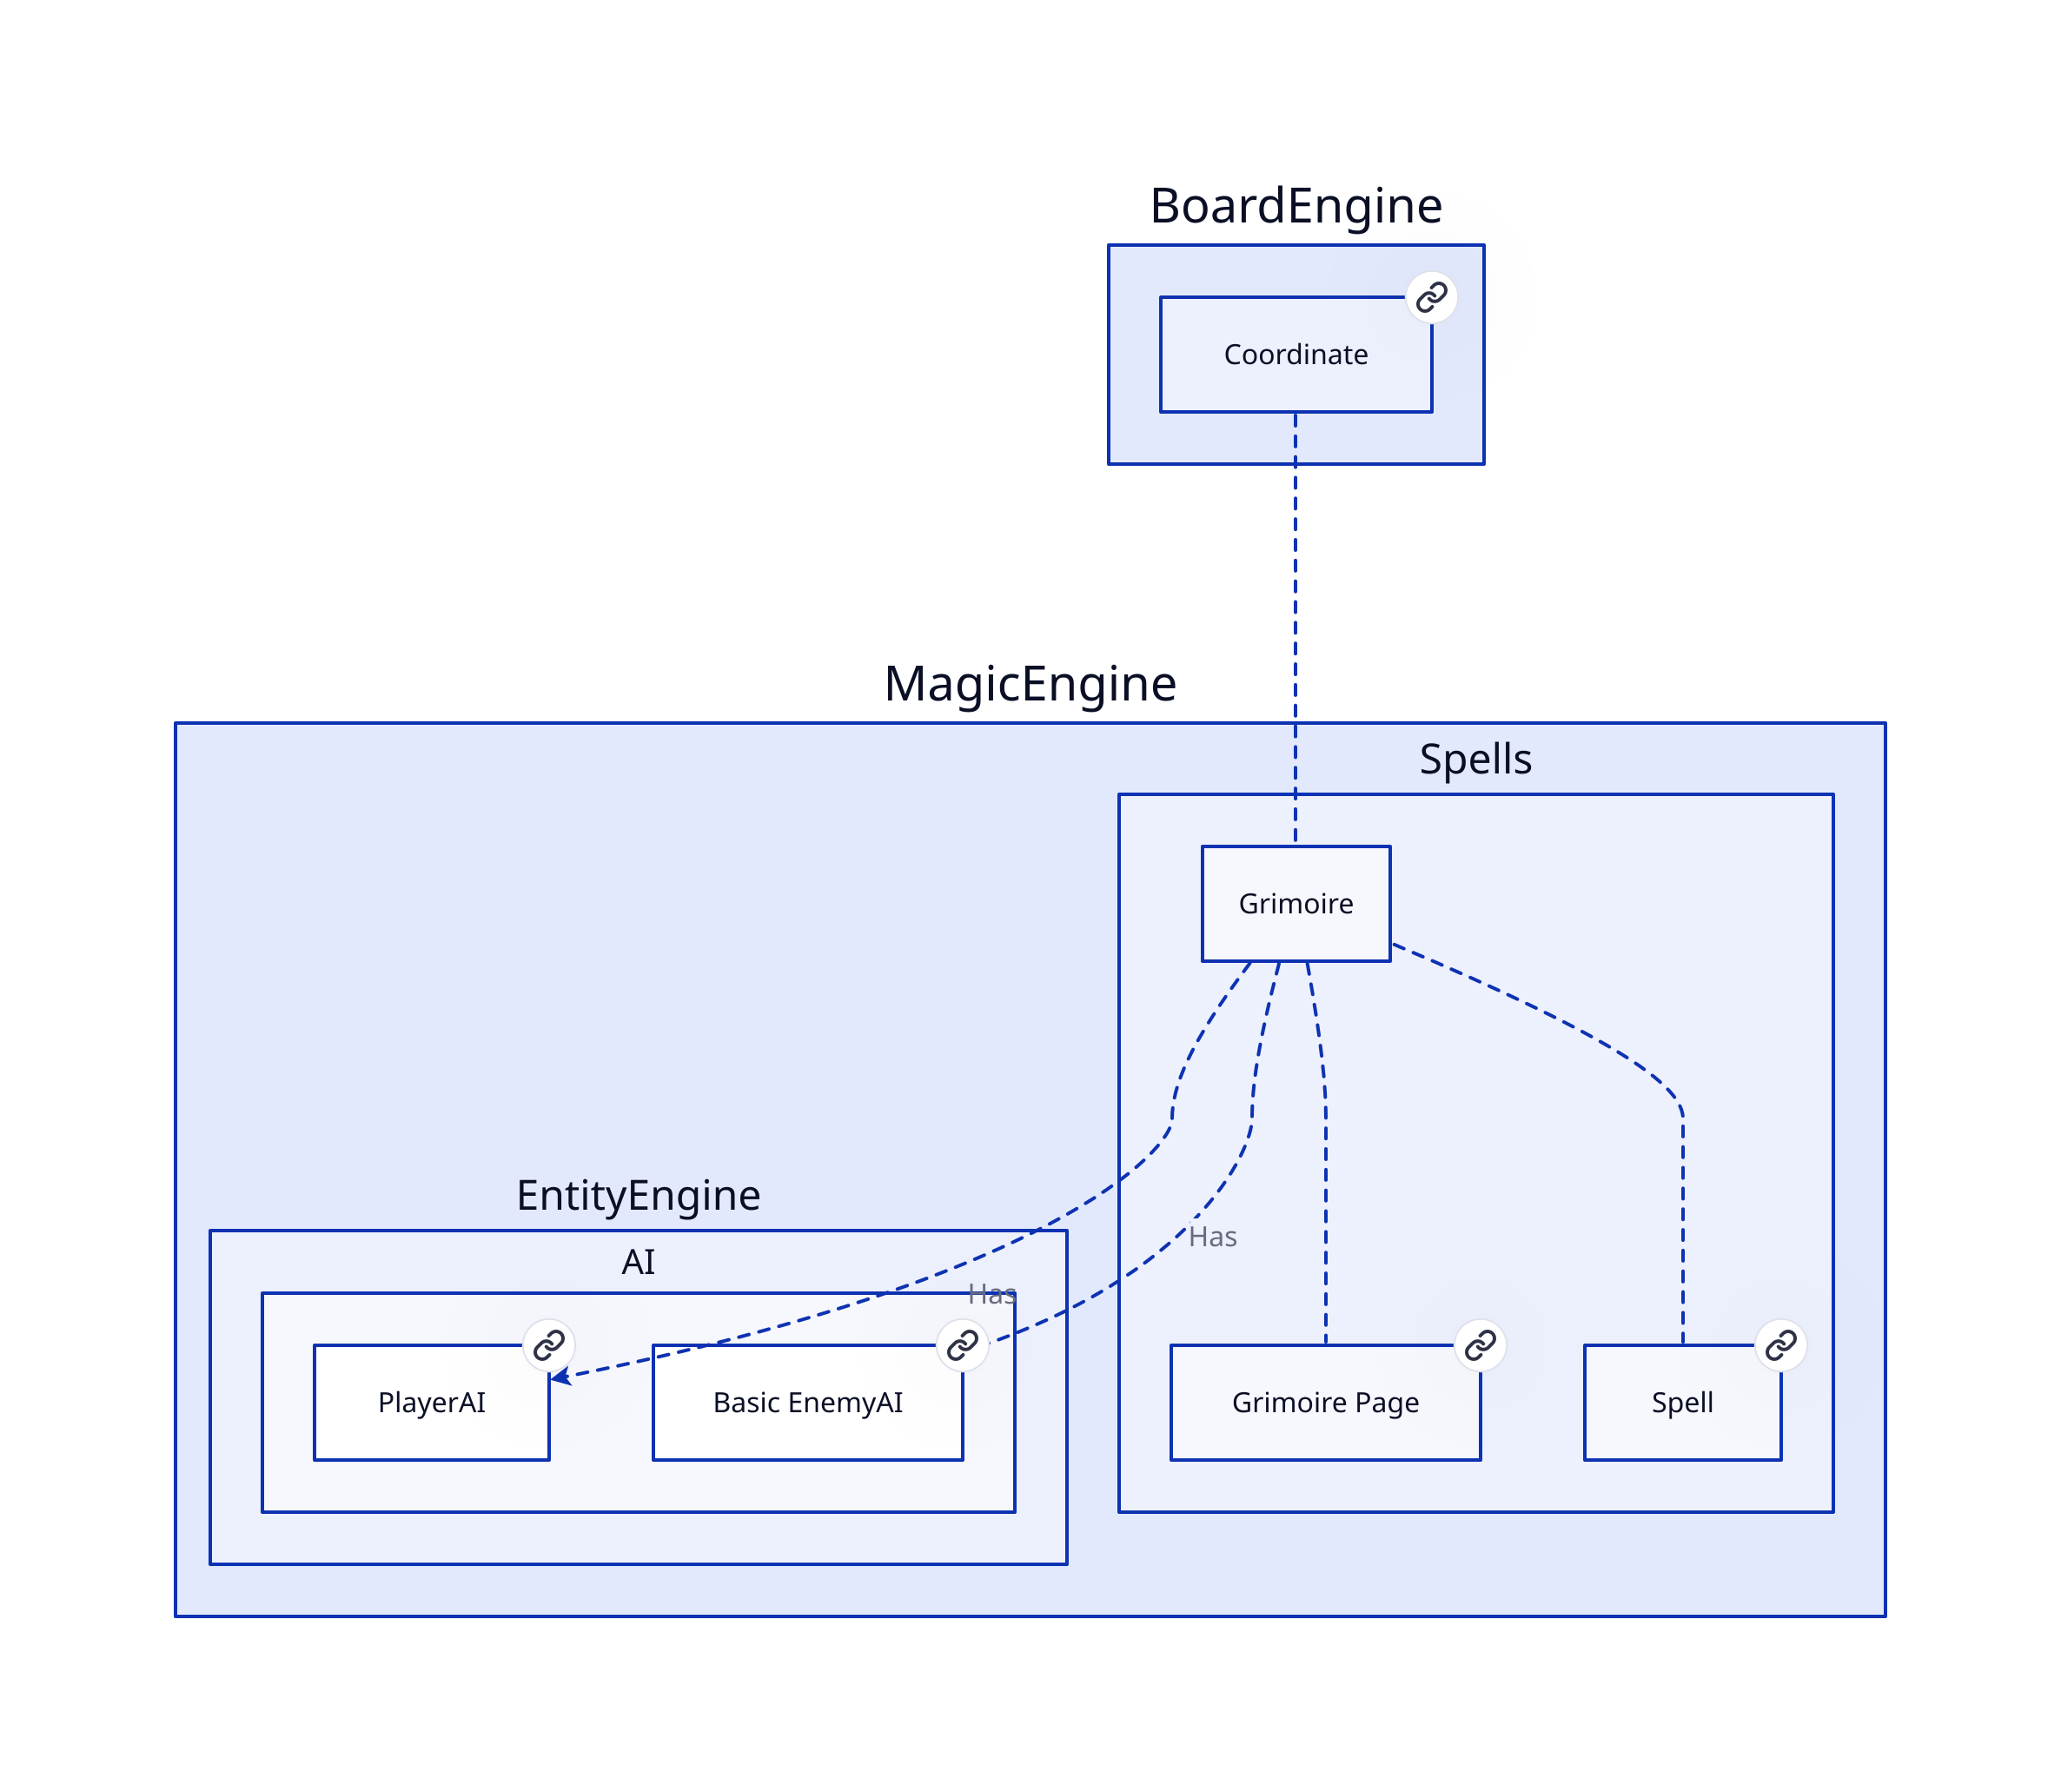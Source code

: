 # Nodes :
BoardEngine: {
    Coordinate: Coordinate {
       link: Coordinate
    }
}
MagicEngine: {
    EntityEngine: {
        AI: {
            PlayerAI: PlayerAI {
               link: PlayerAI
            }
            BasicEnemyAI: Basic EnemyAI {
               link: BasicEnemyAI
            }
        }
    }
    Spells: {
        GrimoirePage: Grimoire Page {
           link: GrimoirePage
        }
        Spell: Spell {
           link: Spell
        }
    }
}

# Links :
BoardEngine.Coordinate -- MagicEngine.Spells.Grimoire: {style.stroke-dash: 3}
MagicEngine.Spells.Grimoire -- MagicEngine.Spells.GrimoirePage: {style.stroke-dash: 3}
MagicEngine.Spells.Grimoire -- MagicEngine.Spells.Spell: {style.stroke-dash: 3}
MagicEngine.Spells.Grimoire -> MagicEngine.EntityEngine.AI.PlayerAI: Has {style.stroke-dash: 3
source-arrowhead: {}
target-arrowhead: {shape: arrow}
}
MagicEngine.Spells.Grimoire -> MagicEngine.EntityEngine.AI.BasicEnemyAI: Has {style.stroke-dash: 3
source-arrowhead: {}
target-arrowhead: {shape: arrow}
}
